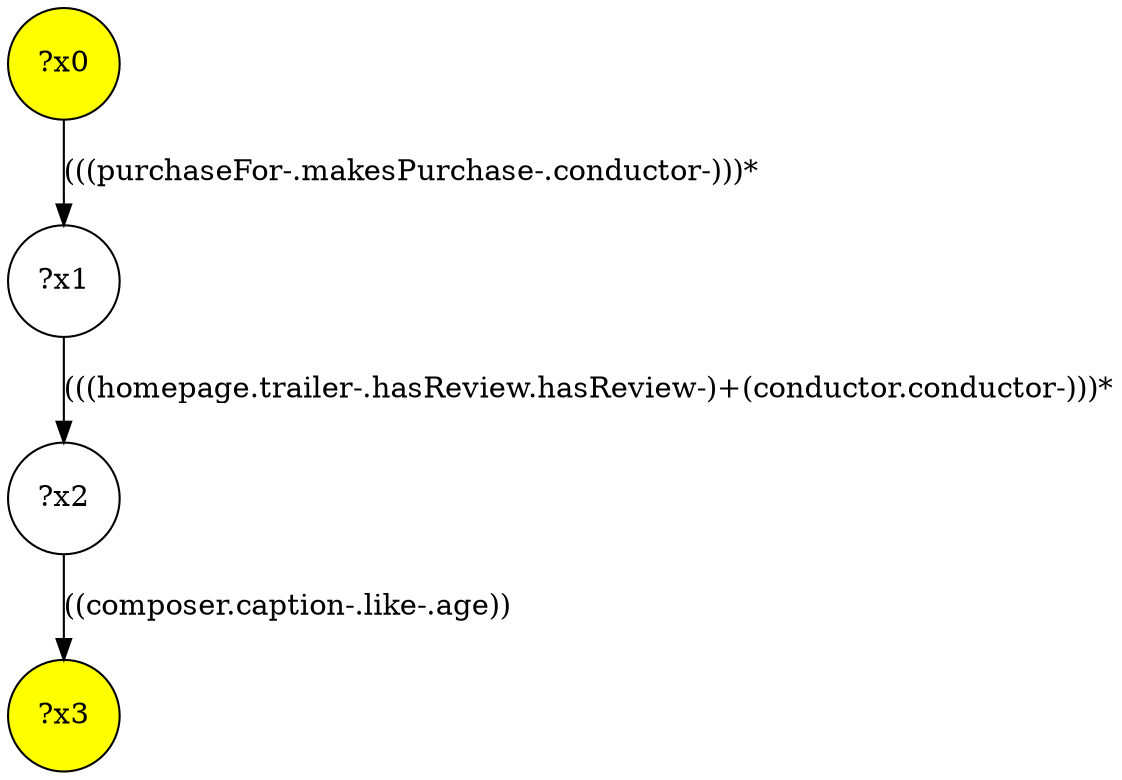 digraph g {
	x0 [fillcolor="yellow", style="filled," shape=circle, label="?x0"];
	x3 [fillcolor="yellow", style="filled," shape=circle, label="?x3"];
	x1 [shape=circle, label="?x1"];
	x0 -> x1 [label="(((purchaseFor-.makesPurchase-.conductor-)))*"];
	x2 [shape=circle, label="?x2"];
	x1 -> x2 [label="(((homepage.trailer-.hasReview.hasReview-)+(conductor.conductor-)))*"];
	x2 -> x3 [label="((composer.caption-.like-.age))"];
}

